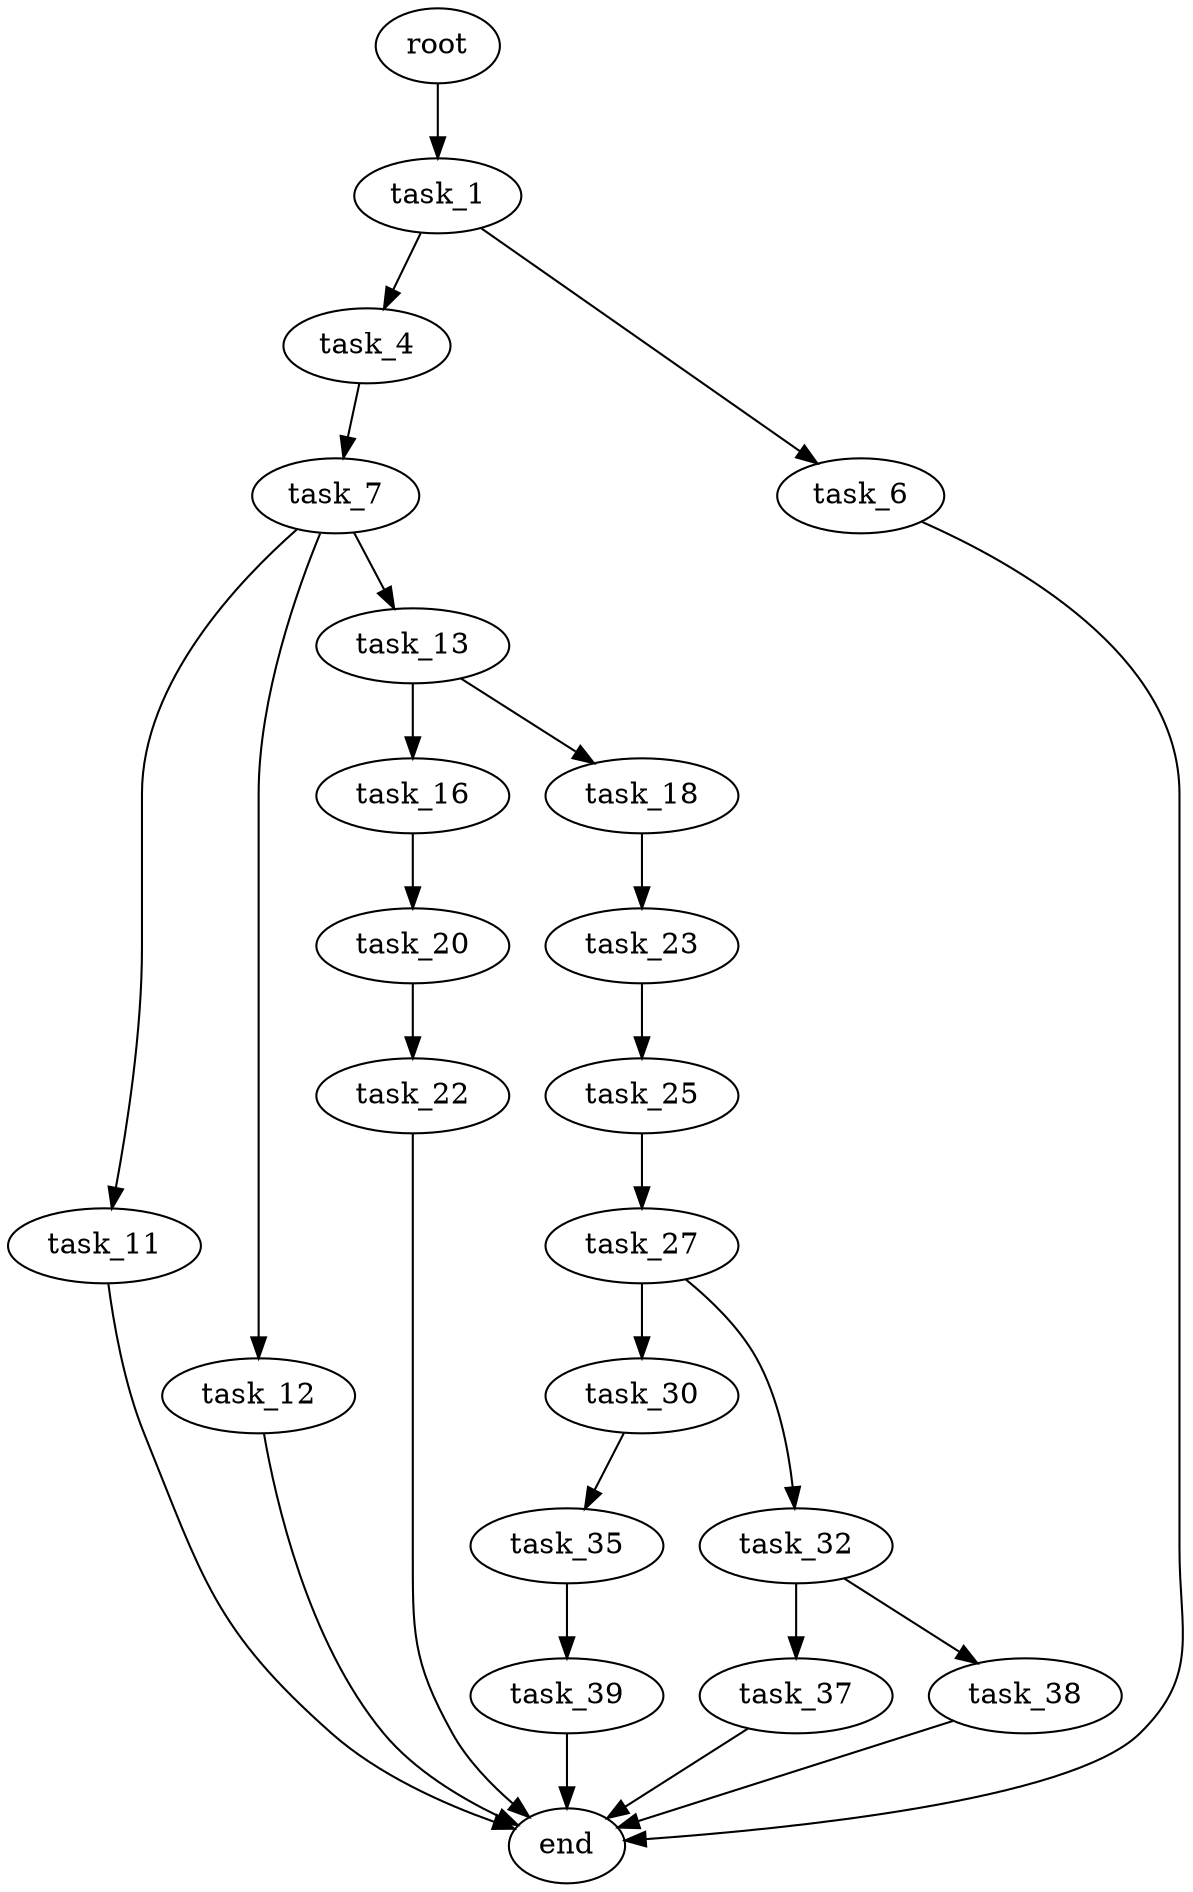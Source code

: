 digraph G {
  root [size="0.000000"];
  task_1 [size="6110135142.000000"];
  task_4 [size="1073741824000.000000"];
  task_6 [size="168568158211.000000"];
  task_7 [size="231928233984.000000"];
  task_11 [size="28893119219.000000"];
  task_12 [size="211276133257.000000"];
  task_13 [size="549755813888.000000"];
  task_16 [size="31242814089.000000"];
  task_18 [size="782757789696.000000"];
  task_20 [size="7629377671.000000"];
  task_22 [size="28991029248.000000"];
  task_23 [size="368293445632.000000"];
  task_25 [size="34708851056.000000"];
  task_27 [size="869655144624.000000"];
  task_30 [size="30386603698.000000"];
  task_32 [size="4154150922.000000"];
  task_35 [size="280031710755.000000"];
  task_37 [size="368293445632.000000"];
  task_38 [size="416620097181.000000"];
  task_39 [size="39235312674.000000"];
  end [size="0.000000"];

  root -> task_1 [size="1.000000"];
  task_1 -> task_4 [size="134217728.000000"];
  task_1 -> task_6 [size="134217728.000000"];
  task_4 -> task_7 [size="838860800.000000"];
  task_6 -> end [size="1.000000"];
  task_7 -> task_11 [size="301989888.000000"];
  task_7 -> task_12 [size="301989888.000000"];
  task_7 -> task_13 [size="301989888.000000"];
  task_11 -> end [size="1.000000"];
  task_12 -> end [size="1.000000"];
  task_13 -> task_16 [size="536870912.000000"];
  task_13 -> task_18 [size="536870912.000000"];
  task_16 -> task_20 [size="536870912.000000"];
  task_18 -> task_23 [size="679477248.000000"];
  task_20 -> task_22 [size="134217728.000000"];
  task_22 -> end [size="1.000000"];
  task_23 -> task_25 [size="411041792.000000"];
  task_25 -> task_27 [size="679477248.000000"];
  task_27 -> task_30 [size="679477248.000000"];
  task_27 -> task_32 [size="679477248.000000"];
  task_30 -> task_35 [size="679477248.000000"];
  task_32 -> task_37 [size="134217728.000000"];
  task_32 -> task_38 [size="134217728.000000"];
  task_35 -> task_39 [size="209715200.000000"];
  task_37 -> end [size="1.000000"];
  task_38 -> end [size="1.000000"];
  task_39 -> end [size="1.000000"];
}
